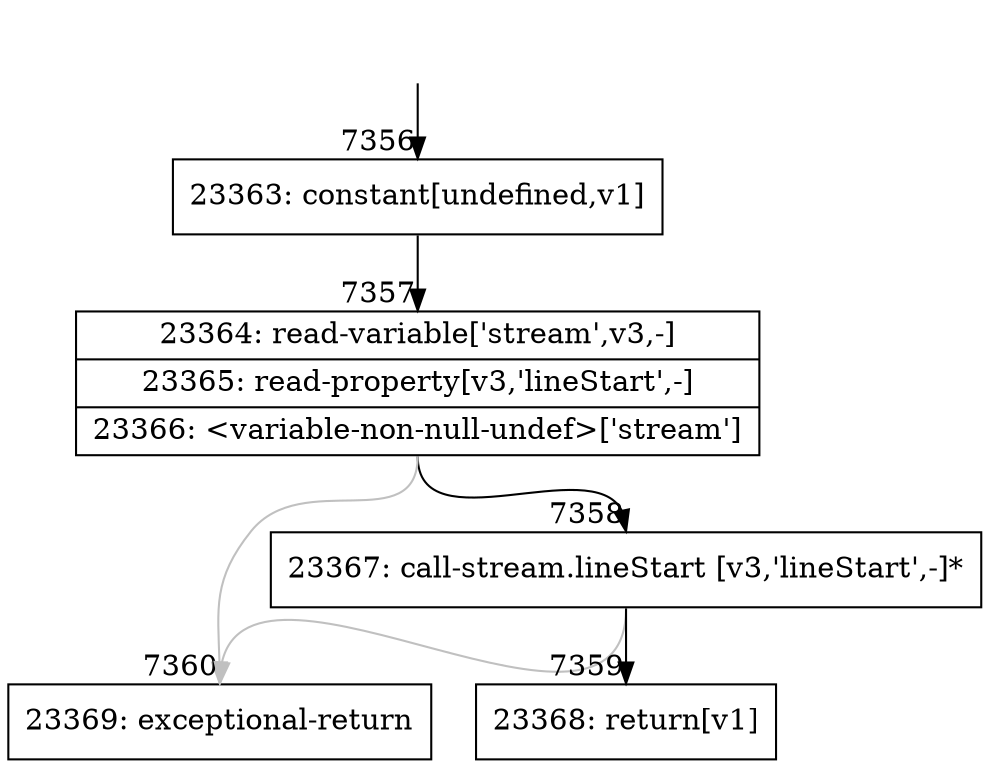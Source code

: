 digraph {
rankdir="TD"
BB_entry687[shape=none,label=""];
BB_entry687 -> BB7356 [tailport=s, headport=n, headlabel="    7356"]
BB7356 [shape=record label="{23363: constant[undefined,v1]}" ] 
BB7356 -> BB7357 [tailport=s, headport=n, headlabel="      7357"]
BB7357 [shape=record label="{23364: read-variable['stream',v3,-]|23365: read-property[v3,'lineStart',-]|23366: \<variable-non-null-undef\>['stream']}" ] 
BB7357 -> BB7358 [tailport=s, headport=n, headlabel="      7358"]
BB7357 -> BB7360 [tailport=s, headport=n, color=gray, headlabel="      7360"]
BB7358 [shape=record label="{23367: call-stream.lineStart [v3,'lineStart',-]*}" ] 
BB7358 -> BB7359 [tailport=s, headport=n, headlabel="      7359"]
BB7358 -> BB7360 [tailport=s, headport=n, color=gray]
BB7359 [shape=record label="{23368: return[v1]}" ] 
BB7360 [shape=record label="{23369: exceptional-return}" ] 
//#$~ 4286
}
